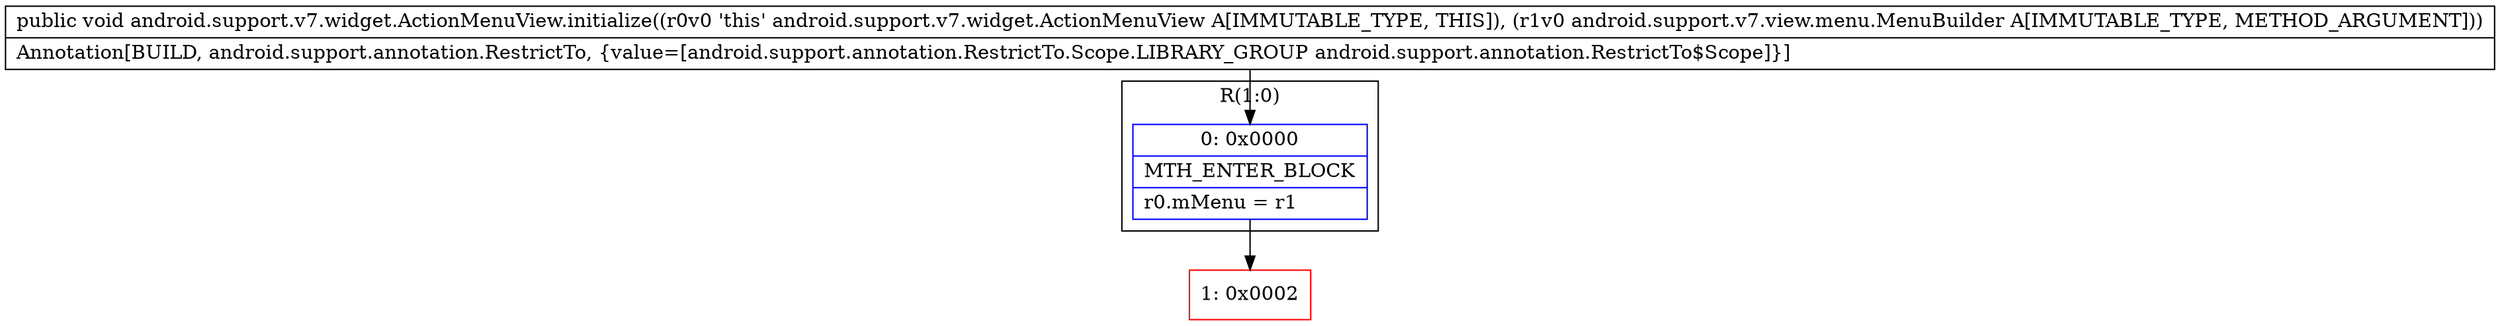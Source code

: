 digraph "CFG forandroid.support.v7.widget.ActionMenuView.initialize(Landroid\/support\/v7\/view\/menu\/MenuBuilder;)V" {
subgraph cluster_Region_1321765030 {
label = "R(1:0)";
node [shape=record,color=blue];
Node_0 [shape=record,label="{0\:\ 0x0000|MTH_ENTER_BLOCK\l|r0.mMenu = r1\l}"];
}
Node_1 [shape=record,color=red,label="{1\:\ 0x0002}"];
MethodNode[shape=record,label="{public void android.support.v7.widget.ActionMenuView.initialize((r0v0 'this' android.support.v7.widget.ActionMenuView A[IMMUTABLE_TYPE, THIS]), (r1v0 android.support.v7.view.menu.MenuBuilder A[IMMUTABLE_TYPE, METHOD_ARGUMENT]))  | Annotation[BUILD, android.support.annotation.RestrictTo, \{value=[android.support.annotation.RestrictTo.Scope.LIBRARY_GROUP android.support.annotation.RestrictTo$Scope]\}]\l}"];
MethodNode -> Node_0;
Node_0 -> Node_1;
}

